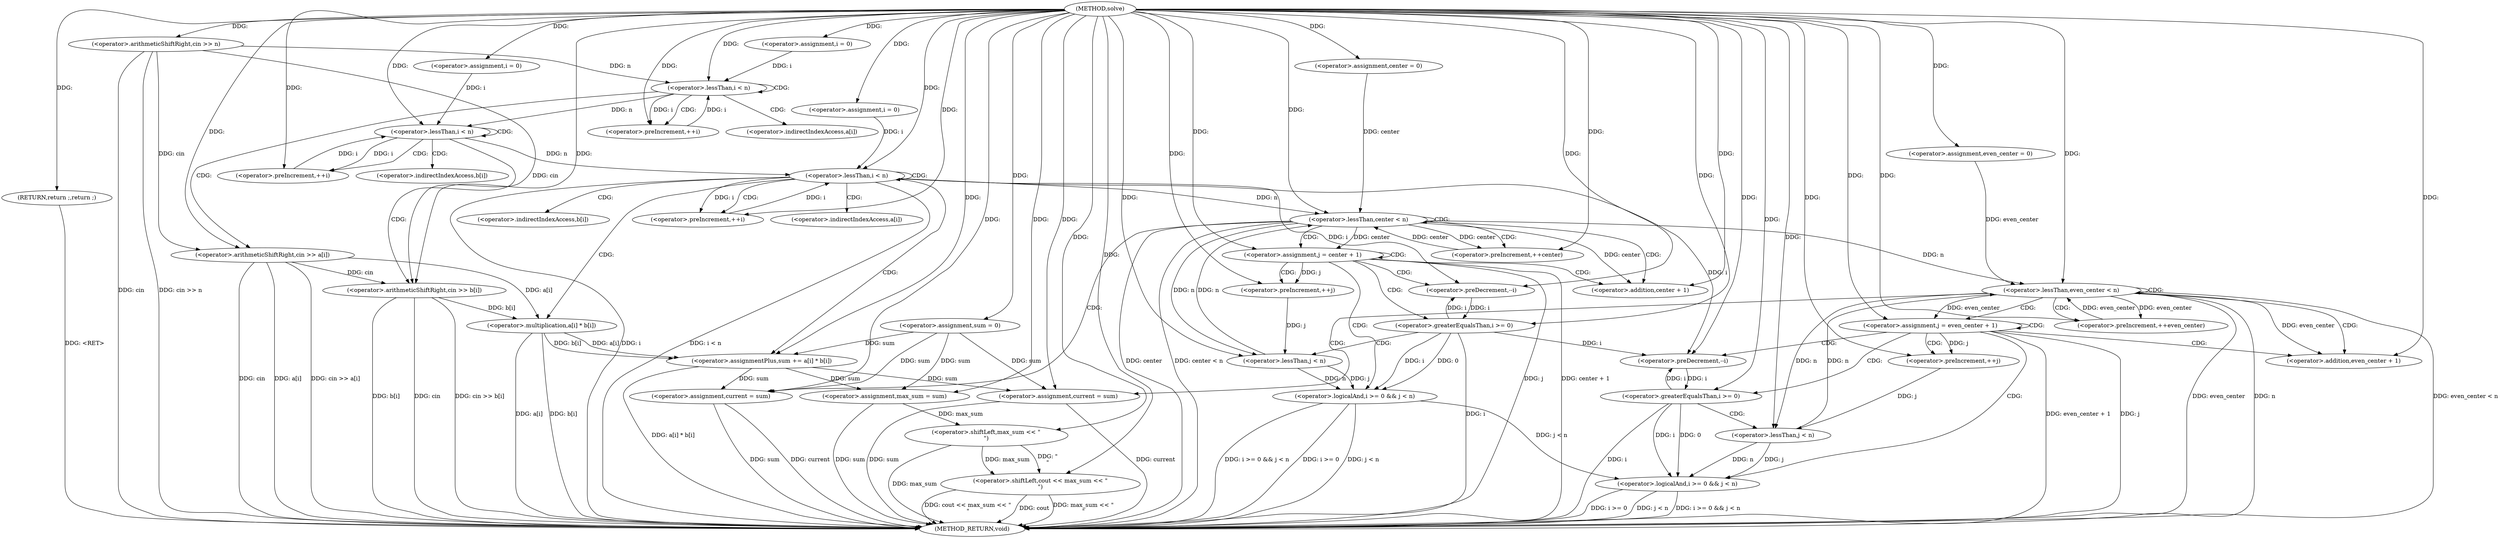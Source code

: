 digraph "solve" {  
"1000176" [label = "(METHOD,solve)" ]
"1000408" [label = "(METHOD_RETURN,void)" ]
"1000179" [label = "(<operator>.arithmeticShiftRight,cin >> n)" ]
"1000217" [label = "(<operator>.assignment,sum = 0)" ]
"1000241" [label = "(<operator>.assignment,max_sum = sum)" ]
"1000402" [label = "(<operator>.shiftLeft,cout << max_sum << \"\n\")" ]
"1000407" [label = "(RETURN,return ;,return ;)" ]
"1000186" [label = "(<operator>.assignment,i = 0)" ]
"1000189" [label = "(<operator>.lessThan,i < n)" ]
"1000192" [label = "(<operator>.preIncrement,++i)" ]
"1000202" [label = "(<operator>.assignment,i = 0)" ]
"1000205" [label = "(<operator>.lessThan,i < n)" ]
"1000208" [label = "(<operator>.preIncrement,++i)" ]
"1000222" [label = "(<operator>.assignment,i = 0)" ]
"1000225" [label = "(<operator>.lessThan,i < n)" ]
"1000228" [label = "(<operator>.preIncrement,++i)" ]
"1000246" [label = "(<operator>.assignment,center = 0)" ]
"1000249" [label = "(<operator>.lessThan,center < n)" ]
"1000252" [label = "(<operator>.preIncrement,++center)" ]
"1000326" [label = "(<operator>.assignment,even_center = 0)" ]
"1000329" [label = "(<operator>.lessThan,even_center < n)" ]
"1000332" [label = "(<operator>.preIncrement,++even_center)" ]
"1000195" [label = "(<operator>.arithmeticShiftRight,cin >> a[i])" ]
"1000211" [label = "(<operator>.arithmeticShiftRight,cin >> b[i])" ]
"1000231" [label = "(<operator>.assignmentPlus,sum += a[i] * b[i])" ]
"1000256" [label = "(<operator>.assignment,current = sum)" ]
"1000336" [label = "(<operator>.assignment,current = sum)" ]
"1000404" [label = "(<operator>.shiftLeft,max_sum << \"\n\")" ]
"1000267" [label = "(<operator>.assignment,j = center + 1)" ]
"1000272" [label = "(<operator>.logicalAnd,i >= 0 && j < n)" ]
"1000345" [label = "(<operator>.assignment,j = even_center + 1)" ]
"1000350" [label = "(<operator>.logicalAnd,i >= 0 && j < n)" ]
"1000233" [label = "(<operator>.multiplication,a[i] * b[i])" ]
"1000280" [label = "(<operator>.preIncrement,++j)" ]
"1000282" [label = "(<operator>.preDecrement,--i)" ]
"1000358" [label = "(<operator>.preDecrement,--i)" ]
"1000360" [label = "(<operator>.preIncrement,++j)" ]
"1000269" [label = "(<operator>.addition,center + 1)" ]
"1000273" [label = "(<operator>.greaterEqualsThan,i >= 0)" ]
"1000276" [label = "(<operator>.lessThan,j < n)" ]
"1000347" [label = "(<operator>.addition,even_center + 1)" ]
"1000351" [label = "(<operator>.greaterEqualsThan,i >= 0)" ]
"1000354" [label = "(<operator>.lessThan,j < n)" ]
"1000197" [label = "(<operator>.indirectIndexAccess,a[i])" ]
"1000213" [label = "(<operator>.indirectIndexAccess,b[i])" ]
"1000234" [label = "(<operator>.indirectIndexAccess,a[i])" ]
"1000237" [label = "(<operator>.indirectIndexAccess,b[i])" ]
  "1000179" -> "1000408"  [ label = "DDG: cin"] 
  "1000179" -> "1000408"  [ label = "DDG: cin >> n"] 
  "1000225" -> "1000408"  [ label = "DDG: i"] 
  "1000225" -> "1000408"  [ label = "DDG: i < n"] 
  "1000241" -> "1000408"  [ label = "DDG: sum"] 
  "1000249" -> "1000408"  [ label = "DDG: center"] 
  "1000249" -> "1000408"  [ label = "DDG: center < n"] 
  "1000329" -> "1000408"  [ label = "DDG: even_center"] 
  "1000329" -> "1000408"  [ label = "DDG: n"] 
  "1000329" -> "1000408"  [ label = "DDG: even_center < n"] 
  "1000404" -> "1000408"  [ label = "DDG: max_sum"] 
  "1000402" -> "1000408"  [ label = "DDG: max_sum << \"\n\""] 
  "1000402" -> "1000408"  [ label = "DDG: cout << max_sum << \"\n\""] 
  "1000336" -> "1000408"  [ label = "DDG: current"] 
  "1000336" -> "1000408"  [ label = "DDG: sum"] 
  "1000345" -> "1000408"  [ label = "DDG: j"] 
  "1000345" -> "1000408"  [ label = "DDG: even_center + 1"] 
  "1000351" -> "1000408"  [ label = "DDG: i"] 
  "1000350" -> "1000408"  [ label = "DDG: i >= 0"] 
  "1000350" -> "1000408"  [ label = "DDG: j < n"] 
  "1000350" -> "1000408"  [ label = "DDG: i >= 0 && j < n"] 
  "1000256" -> "1000408"  [ label = "DDG: current"] 
  "1000256" -> "1000408"  [ label = "DDG: sum"] 
  "1000267" -> "1000408"  [ label = "DDG: j"] 
  "1000267" -> "1000408"  [ label = "DDG: center + 1"] 
  "1000273" -> "1000408"  [ label = "DDG: i"] 
  "1000272" -> "1000408"  [ label = "DDG: i >= 0"] 
  "1000272" -> "1000408"  [ label = "DDG: j < n"] 
  "1000272" -> "1000408"  [ label = "DDG: i >= 0 && j < n"] 
  "1000233" -> "1000408"  [ label = "DDG: a[i]"] 
  "1000233" -> "1000408"  [ label = "DDG: b[i]"] 
  "1000231" -> "1000408"  [ label = "DDG: a[i] * b[i]"] 
  "1000211" -> "1000408"  [ label = "DDG: cin"] 
  "1000211" -> "1000408"  [ label = "DDG: b[i]"] 
  "1000211" -> "1000408"  [ label = "DDG: cin >> b[i]"] 
  "1000195" -> "1000408"  [ label = "DDG: cin"] 
  "1000195" -> "1000408"  [ label = "DDG: a[i]"] 
  "1000195" -> "1000408"  [ label = "DDG: cin >> a[i]"] 
  "1000407" -> "1000408"  [ label = "DDG: <RET>"] 
  "1000402" -> "1000408"  [ label = "DDG: cout"] 
  "1000176" -> "1000217"  [ label = "DDG: "] 
  "1000217" -> "1000241"  [ label = "DDG: sum"] 
  "1000231" -> "1000241"  [ label = "DDG: sum"] 
  "1000176" -> "1000241"  [ label = "DDG: "] 
  "1000176" -> "1000407"  [ label = "DDG: "] 
  "1000176" -> "1000179"  [ label = "DDG: "] 
  "1000176" -> "1000186"  [ label = "DDG: "] 
  "1000176" -> "1000202"  [ label = "DDG: "] 
  "1000176" -> "1000222"  [ label = "DDG: "] 
  "1000176" -> "1000246"  [ label = "DDG: "] 
  "1000176" -> "1000326"  [ label = "DDG: "] 
  "1000176" -> "1000402"  [ label = "DDG: "] 
  "1000404" -> "1000402"  [ label = "DDG: \"\n\""] 
  "1000404" -> "1000402"  [ label = "DDG: max_sum"] 
  "1000186" -> "1000189"  [ label = "DDG: i"] 
  "1000192" -> "1000189"  [ label = "DDG: i"] 
  "1000176" -> "1000189"  [ label = "DDG: "] 
  "1000179" -> "1000189"  [ label = "DDG: n"] 
  "1000189" -> "1000192"  [ label = "DDG: i"] 
  "1000176" -> "1000192"  [ label = "DDG: "] 
  "1000202" -> "1000205"  [ label = "DDG: i"] 
  "1000208" -> "1000205"  [ label = "DDG: i"] 
  "1000176" -> "1000205"  [ label = "DDG: "] 
  "1000189" -> "1000205"  [ label = "DDG: n"] 
  "1000205" -> "1000208"  [ label = "DDG: i"] 
  "1000176" -> "1000208"  [ label = "DDG: "] 
  "1000222" -> "1000225"  [ label = "DDG: i"] 
  "1000228" -> "1000225"  [ label = "DDG: i"] 
  "1000176" -> "1000225"  [ label = "DDG: "] 
  "1000205" -> "1000225"  [ label = "DDG: n"] 
  "1000225" -> "1000228"  [ label = "DDG: i"] 
  "1000176" -> "1000228"  [ label = "DDG: "] 
  "1000233" -> "1000231"  [ label = "DDG: a[i]"] 
  "1000233" -> "1000231"  [ label = "DDG: b[i]"] 
  "1000246" -> "1000249"  [ label = "DDG: center"] 
  "1000252" -> "1000249"  [ label = "DDG: center"] 
  "1000176" -> "1000249"  [ label = "DDG: "] 
  "1000225" -> "1000249"  [ label = "DDG: n"] 
  "1000276" -> "1000249"  [ label = "DDG: n"] 
  "1000176" -> "1000252"  [ label = "DDG: "] 
  "1000249" -> "1000252"  [ label = "DDG: center"] 
  "1000176" -> "1000256"  [ label = "DDG: "] 
  "1000217" -> "1000256"  [ label = "DDG: sum"] 
  "1000231" -> "1000256"  [ label = "DDG: sum"] 
  "1000326" -> "1000329"  [ label = "DDG: even_center"] 
  "1000332" -> "1000329"  [ label = "DDG: even_center"] 
  "1000176" -> "1000329"  [ label = "DDG: "] 
  "1000249" -> "1000329"  [ label = "DDG: n"] 
  "1000354" -> "1000329"  [ label = "DDG: n"] 
  "1000176" -> "1000332"  [ label = "DDG: "] 
  "1000329" -> "1000332"  [ label = "DDG: even_center"] 
  "1000176" -> "1000336"  [ label = "DDG: "] 
  "1000217" -> "1000336"  [ label = "DDG: sum"] 
  "1000231" -> "1000336"  [ label = "DDG: sum"] 
  "1000241" -> "1000404"  [ label = "DDG: max_sum"] 
  "1000176" -> "1000404"  [ label = "DDG: "] 
  "1000179" -> "1000195"  [ label = "DDG: cin"] 
  "1000176" -> "1000195"  [ label = "DDG: "] 
  "1000179" -> "1000211"  [ label = "DDG: cin"] 
  "1000195" -> "1000211"  [ label = "DDG: cin"] 
  "1000176" -> "1000211"  [ label = "DDG: "] 
  "1000217" -> "1000231"  [ label = "DDG: sum"] 
  "1000176" -> "1000231"  [ label = "DDG: "] 
  "1000176" -> "1000267"  [ label = "DDG: "] 
  "1000249" -> "1000267"  [ label = "DDG: center"] 
  "1000176" -> "1000345"  [ label = "DDG: "] 
  "1000329" -> "1000345"  [ label = "DDG: even_center"] 
  "1000195" -> "1000233"  [ label = "DDG: a[i]"] 
  "1000211" -> "1000233"  [ label = "DDG: b[i]"] 
  "1000273" -> "1000272"  [ label = "DDG: i"] 
  "1000273" -> "1000272"  [ label = "DDG: 0"] 
  "1000276" -> "1000272"  [ label = "DDG: n"] 
  "1000276" -> "1000272"  [ label = "DDG: j"] 
  "1000351" -> "1000350"  [ label = "DDG: i"] 
  "1000351" -> "1000350"  [ label = "DDG: 0"] 
  "1000272" -> "1000350"  [ label = "DDG: j < n"] 
  "1000354" -> "1000350"  [ label = "DDG: n"] 
  "1000354" -> "1000350"  [ label = "DDG: j"] 
  "1000249" -> "1000269"  [ label = "DDG: center"] 
  "1000176" -> "1000269"  [ label = "DDG: "] 
  "1000282" -> "1000273"  [ label = "DDG: i"] 
  "1000176" -> "1000273"  [ label = "DDG: "] 
  "1000280" -> "1000276"  [ label = "DDG: j"] 
  "1000176" -> "1000276"  [ label = "DDG: "] 
  "1000249" -> "1000276"  [ label = "DDG: n"] 
  "1000267" -> "1000280"  [ label = "DDG: j"] 
  "1000176" -> "1000280"  [ label = "DDG: "] 
  "1000225" -> "1000282"  [ label = "DDG: i"] 
  "1000273" -> "1000282"  [ label = "DDG: i"] 
  "1000176" -> "1000282"  [ label = "DDG: "] 
  "1000329" -> "1000347"  [ label = "DDG: even_center"] 
  "1000176" -> "1000347"  [ label = "DDG: "] 
  "1000358" -> "1000351"  [ label = "DDG: i"] 
  "1000176" -> "1000351"  [ label = "DDG: "] 
  "1000360" -> "1000354"  [ label = "DDG: j"] 
  "1000176" -> "1000354"  [ label = "DDG: "] 
  "1000329" -> "1000354"  [ label = "DDG: n"] 
  "1000225" -> "1000358"  [ label = "DDG: i"] 
  "1000351" -> "1000358"  [ label = "DDG: i"] 
  "1000273" -> "1000358"  [ label = "DDG: i"] 
  "1000176" -> "1000358"  [ label = "DDG: "] 
  "1000345" -> "1000360"  [ label = "DDG: j"] 
  "1000176" -> "1000360"  [ label = "DDG: "] 
  "1000189" -> "1000195"  [ label = "CDG: "] 
  "1000189" -> "1000197"  [ label = "CDG: "] 
  "1000189" -> "1000189"  [ label = "CDG: "] 
  "1000189" -> "1000192"  [ label = "CDG: "] 
  "1000205" -> "1000211"  [ label = "CDG: "] 
  "1000205" -> "1000208"  [ label = "CDG: "] 
  "1000205" -> "1000213"  [ label = "CDG: "] 
  "1000205" -> "1000205"  [ label = "CDG: "] 
  "1000225" -> "1000233"  [ label = "CDG: "] 
  "1000225" -> "1000234"  [ label = "CDG: "] 
  "1000225" -> "1000225"  [ label = "CDG: "] 
  "1000225" -> "1000237"  [ label = "CDG: "] 
  "1000225" -> "1000231"  [ label = "CDG: "] 
  "1000225" -> "1000228"  [ label = "CDG: "] 
  "1000249" -> "1000269"  [ label = "CDG: "] 
  "1000249" -> "1000252"  [ label = "CDG: "] 
  "1000249" -> "1000267"  [ label = "CDG: "] 
  "1000249" -> "1000249"  [ label = "CDG: "] 
  "1000249" -> "1000256"  [ label = "CDG: "] 
  "1000329" -> "1000332"  [ label = "CDG: "] 
  "1000329" -> "1000345"  [ label = "CDG: "] 
  "1000329" -> "1000336"  [ label = "CDG: "] 
  "1000329" -> "1000329"  [ label = "CDG: "] 
  "1000329" -> "1000347"  [ label = "CDG: "] 
  "1000267" -> "1000272"  [ label = "CDG: "] 
  "1000267" -> "1000282"  [ label = "CDG: "] 
  "1000267" -> "1000269"  [ label = "CDG: "] 
  "1000267" -> "1000280"  [ label = "CDG: "] 
  "1000267" -> "1000267"  [ label = "CDG: "] 
  "1000267" -> "1000273"  [ label = "CDG: "] 
  "1000345" -> "1000350"  [ label = "CDG: "] 
  "1000345" -> "1000345"  [ label = "CDG: "] 
  "1000345" -> "1000360"  [ label = "CDG: "] 
  "1000345" -> "1000351"  [ label = "CDG: "] 
  "1000345" -> "1000347"  [ label = "CDG: "] 
  "1000345" -> "1000358"  [ label = "CDG: "] 
  "1000273" -> "1000276"  [ label = "CDG: "] 
  "1000351" -> "1000354"  [ label = "CDG: "] 
}
